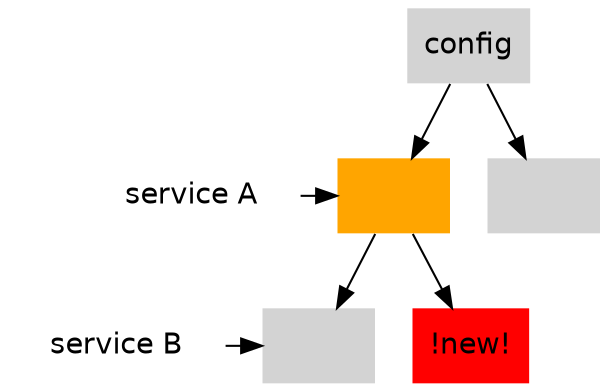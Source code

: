 digraph G {
    node[label="", style=filled, fillcolor=lightgrey, color=none, shape=box, fontname=Helvetica];

    bb[label="service A", shape=oval, fillcolor=none]
    bb -> b
    {rank=same; bb b}

    cc[label="service B", shape=oval, fillcolor=none]
    cc -> c
    {rank=same; cc c}

    a[label="config", textcolor=white, style=filled];
    b[fillcolor=orange]
    d[label="!new!", fillcolor=red]

    a -> b
    b -> c
    b -> d

    a -> i
}

